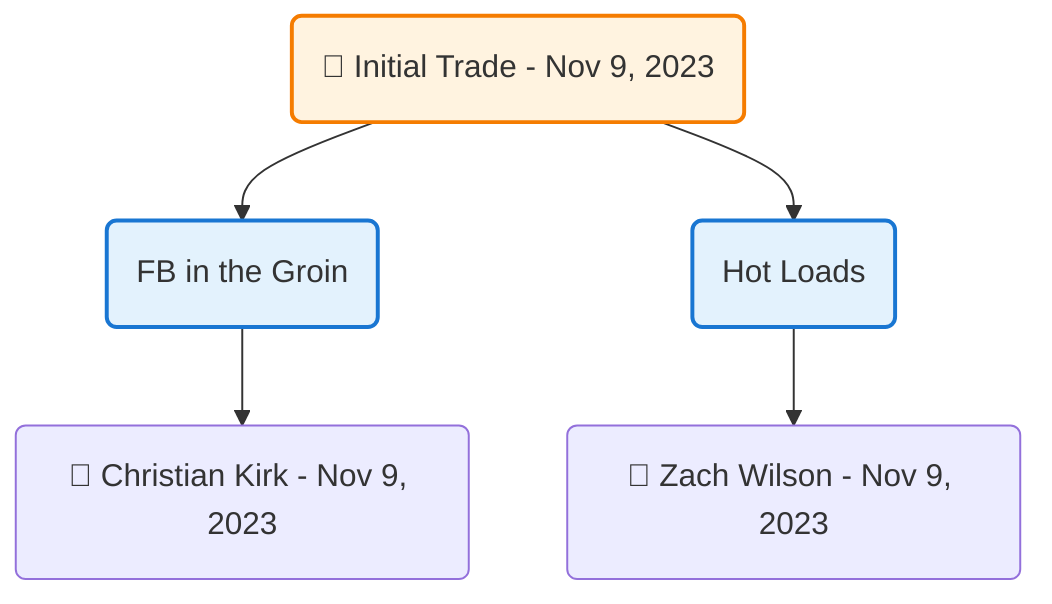 flowchart TD

    TRADE_MAIN("🔄 Initial Trade - Nov 9, 2023")
    TEAM_1("FB in the Groin")
    TEAM_2("Hot Loads")
    NODE_621119b5-adbd-4b97-9982-7deb216982ea("🔄 Christian Kirk - Nov 9, 2023")
    NODE_aa6fa53b-2c3b-49cd-9a88-8262c6d3d066("🔄 Zach Wilson - Nov 9, 2023")

    TRADE_MAIN --> TEAM_1
    TRADE_MAIN --> TEAM_2
    TEAM_1 --> NODE_621119b5-adbd-4b97-9982-7deb216982ea
    TEAM_2 --> NODE_aa6fa53b-2c3b-49cd-9a88-8262c6d3d066

    %% Node styling
    classDef teamNode fill:#e3f2fd,stroke:#1976d2,stroke-width:2px
    classDef tradeNode fill:#fff3e0,stroke:#f57c00,stroke-width:2px
    classDef playerNode fill:#f3e5f5,stroke:#7b1fa2,stroke-width:1px
    classDef nonRootPlayerNode fill:#f5f5f5,stroke:#757575,stroke-width:1px
    classDef endNode fill:#ffebee,stroke:#c62828,stroke-width:2px
    classDef waiverNode fill:#e8f5e8,stroke:#388e3c,stroke-width:2px
    classDef championshipNode fill:#fff9c4,stroke:#f57f17,stroke-width:3px

    class TEAM_1,TEAM_2 teamNode
    class TRADE_MAIN tradeNode